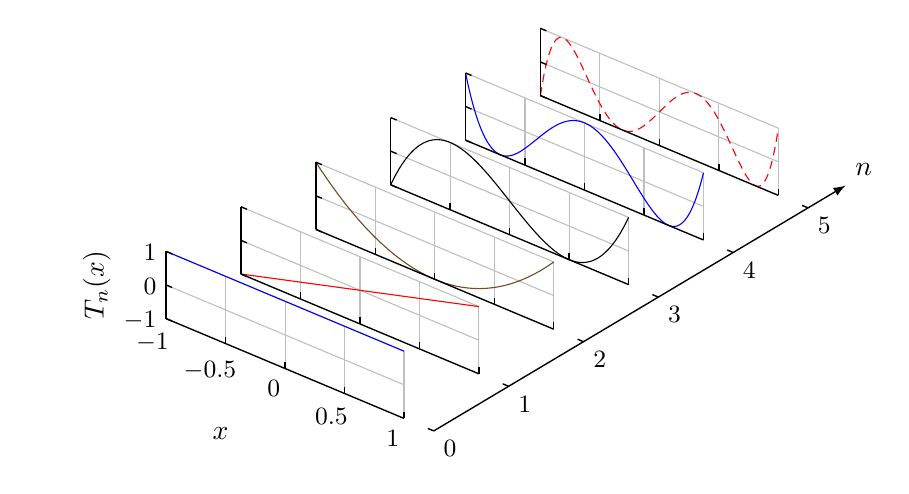 %\begin{tikzpicture} 
%	\begin{axis}[%
%		width=8cm, height=6cm,
%		axis lines*=left,
%		xmin=-1.0, xmax=1.0, ymin=-1.0, ymax=1.0,
%		grid=major,
%		clip marker paths=false,
%		enlargelimits={abs=0.05},
%		xlabel={$x$},
%		ylabel={$T_n(x)$},
%		legend style={at={(1.025,0.5)}, anchor=west},
%		no marks,
%		samples=200,
%		%cycle list/GnBu-9,%RdYlBu-6,%Spectral-6,
%		%cycle multiindex* list={GnBu-9}%RdYlBu-6}%Spectral-6}
%		]%
%%		\addplot+[domain=-1:1, sunset01] {1.0};%
%%		\addplot+[domain=-1:1, sunset11] {x};%
%%		\addplot+[domain=-1:1, sunset02] {2.0*x^2 - 1.0};%
%%		\addplot+[domain=-1:1, sunset10] {4.0*x^3 - 3.0*x};%
%%		\addplot+[domain=-1:1, sunset03] {8.0*x^4 - 8.0*x^2 + 1.0};%
%%		\addplot+[domain=-1:1, sunset09] {16.0*x^5 - 20.0*x^3 + 5.0*x};%
%%		\legend{{$T_0$},{$T_1$},{$T_2$},{$T_3$},{$T_4$},{$T_5$}}%
%		\def\Ti{1.0}
%		\def\Tj{x}
%		\addplot+[domain=-1:1] (x,{\Ti});%
%		\addplot+[domain=-1:1] (x,{\Tj});%
%		\pgfplotsinvokeforeach{2,3,...,5}{
%			\edef\Tk{2.0*x*\Tj - \Ti}
%			\addplot+[domain=-1:1] (x,{\Tk});%
%			\edef\Ti{\Tj}
%			\edef\Tj{\Tk}
%		}
%	\end{axis} 
%\end{tikzpicture}
%
%https://tex.stackexchange.com/questions/127375/replicate-the-fourier-transform-time-frequency-domains-correspondence-illustrati
\begin{tikzpicture}[%
		ax/.style={on layer=background, black, line width=0.5pt},
		grid/.style={on layer=background, black!25, line width=0.4pt},
		tickl/.style={font=\small},
		myax/.style={}
	]%
	\begin{axis}[
	width=12cm, height=9cm,
    set layers=standard,
    %domain=-1:1,
    xmin=-1, xmax=1,
    zmin=-1, zmax=1,
    samples y=1,
    view={40}{30},
    %hide axis,
    axis line style={draw=none},
    tick style={draw=none},
    grid = none,
    axis lines* = left,
    unit vector ratio*=4 3 1,
    %xtick=\empty, ytick=\empty, ztick=\empty,
    xtick={-1,-0.5,0,0.5,1},
    ytick={0,1,2,3,4,5},
    ztick={-1,0,1},
    %xlabel={$x$},
    %ylabel={$n$},
    %zlabel={$T_n(x)$},
    yticklabels=\empty,
    %zticklabels=\empty,
    no marks,
    samples=201,
    every tick label/.append style={font=\small},
    %tick align=outside,
%    cycle list/GnBu-9,%RdYlBu-6,%Spectral-6,
%	cycle multiindex* list={GnBu-9},%RdYlBu-6}%Spectral-6}
    clip=false
]
% x,z grid lines (at y=cst)
\foreach \y in {0,1,...,5}{%
	\foreach \x in {{-0.5},{0},{0.5},{1}}{
		\begingroup\edef\temp{\endgroup\noexpand\draw [grid] (axis cs:\x,\y,-1) -- ++ (axis direction cs:0,0,2);}\temp
	}
	\foreach \z in {{0},{1}}{
		\begingroup\edef\temp{\endgroup\noexpand\draw [grid] (axis cs:-1,\y,\z) -- ++ (axis direction cs:2,0,0,0);}\temp
	}
}
\pgfplotsinvokeforeach{0,1,...,5}{%
	\addplot3+[domain=-1:1]	({x},#1,{ cos(#1*acos(x)) });
%	\node[font=\footnotesize, anchor=west, inner sep=0] 
%		at (axis cs:1,#1,-0.3) {$n = #1$};
	\draw [ax] (axis cs:-1,#1,-1) -- ++ (axis direction cs:2,0,0); % x-axis
	\draw [ax] (axis cs:-1,#1,-1) -- ++ (axis direction cs:0,0,2); % z-axis
}%
% x,z ticks
\foreach \y in {0,1,...,5}{%
	\foreach \x in {{-1},{-0.5},{0},{0.5},{1}}{
		\begingroup\edef\temp{\endgroup\noexpand\draw [ax] (axis cs:\x,\y,-1) -- ++ (axis direction cs:0,0,0.2);}\temp
	}
	\foreach \z in {{-1},{0},{1}}{
		\begingroup\edef\temp{\endgroup\noexpand\draw [ax] (axis cs:-1,\y,\z) -- ++ (axis direction cs:0.05,0,0,0);}\temp
	}
}
% x, z tick labels and grid lines
%\pgfplotsinvokeforeach{-1,-0.5,0,0.5,1}{
%	\node[anchor=north, myax, tickl, xshift=-4pt] at (axis cs:#1,0,-1.1) {$#1$};
%%	\draw [grid] (axis cs:#1,0,-1) -- ++ (axis direction cs:0,5,0);
%}
%\pgfplotsinvokeforeach{-1,0,1}{
%	\node[anchor=east, myax, tickl] at (axis cs:-1,0,#1) {$#1$};
%%	\draw [grid] (axis cs:-1,0,#1) -- ++ (axis direction cs:0,5,0);
%}
% x,z labels
\node[anchor=north west, myax] at (axis cs:0,-1.1,-1) {$x$};
\node[anchor=south, rotate=90, myax, inner sep=7mm] at (axis cs:-1,0,0) {$T_n(x)$};
%
% y axis
\draw[ax, -latex] (axis cs:1.25,0,-1) -- ++ (axis direction cs:0,5.5,0) node[anchor=south west] {$n$};
\pgfplotsinvokeforeach{0,1,...,5}{%
	\draw[ax] (axis cs:1.25,#1,-1) -- ++ (axis direction cs:-0.05,0,0);
	\node[anchor=north west, myax, tickl] at (axis cs:1.25,#1,-1) {$#1$};
}
%\foreach \n in {0,1,...,5}{%
%	\node[font=\footnotesize, anchor=west, inner sep=0] 
%		at (axis cs:1,\n,-0.3) {$n = \n$};
%	\draw [ax] (axis cs:-1,\n,-1) -- ++ (axis direction cs:2,0,0); % x-axis
%	\draw [ax] (axis cs:-1,\n,-1) -- ++ (axis direction cs:0,0,2); % z-axis
%	\foreach \z in {-1,0,1}{%
%		\draw [ax] (axis cs:-1,\n,\z) -- ++ (axis direction cs:0.025,0,0);
%	}%
%	\foreach \x in {-1,-0.5,0,0.5,1}{%
%		\draw [ax] (axis cs:\x,\n,-1) -- ++ (axis direction cs:0,0,0.1);
%	}%
%}%
\end{axis}
\end{tikzpicture}
%\begin{figure}
%	\centering
%\begin{tikzpicture} 
%	\begin{axis}[%
%		width=8cm, height=6cm,
%		axis lines*=left,
%		xmin=-1.0, xmax=1.0, ymin=-1.0, ymax=1.0,
%		grid=major,
%		clip marker paths=false,
%		enlargelimits={abs=0.05},
%		xlabel={$x$},
%		ylabel={$T_n(x)$},
%		legend style={at={(1.025,0.5)}, anchor=west},
%		no marks,
%		samples=201,
%		%cycle list/GnBu-9,%RdYlBu-6,%Spectral-6,
%		%cycle multiindex* list={GnBu-9}%RdYlBu-6}%Spectral-6}
%		]%
%		\pgfplotsinvokeforeach{0,1,...,5}{%
%      		\addplot+[domain=-1:1] { cos(#1*acos(x)) };
%        	\addlegendentry{$T_{#1}$}
%        }%
%	\end{axis} 
%\end{tikzpicture}
%\caption{Graphe des premiers polynômes de Chebyshev $(n=0,\ldots,5)$ sur l'intervalle $\chebinterval$.}
%%	\label{fig:chebyshev_polynomials}
%\end{figure}